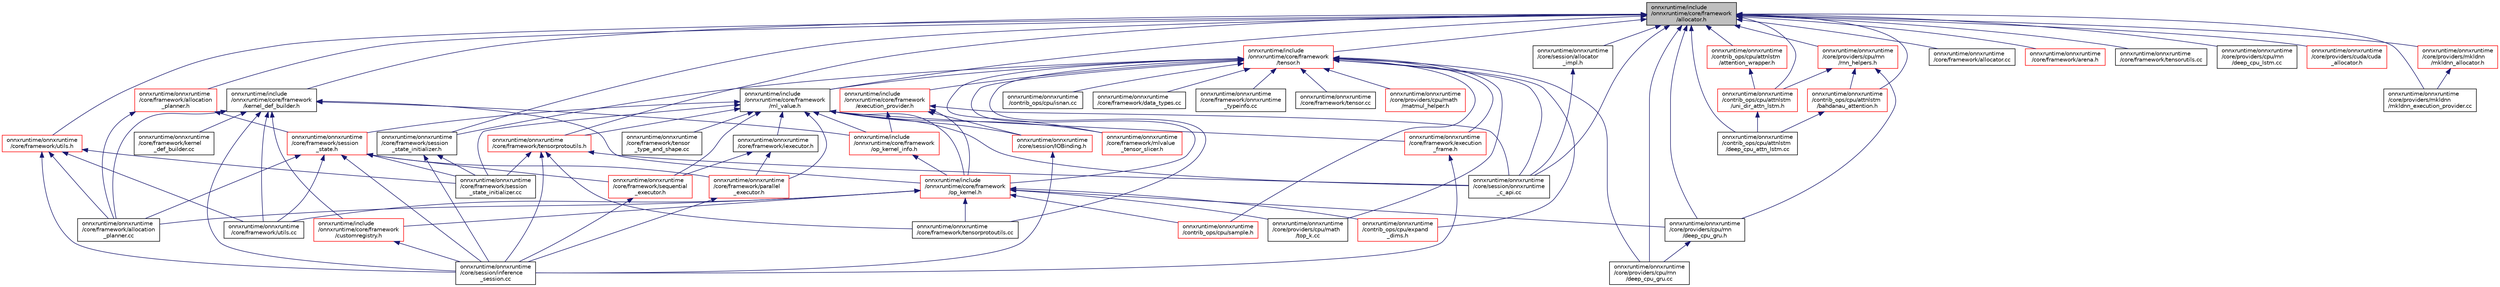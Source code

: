 digraph "onnxruntime/include/onnxruntime/core/framework/allocator.h"
{
  edge [fontname="Helvetica",fontsize="10",labelfontname="Helvetica",labelfontsize="10"];
  node [fontname="Helvetica",fontsize="10",shape=record];
  Node31 [label="onnxruntime/include\l/onnxruntime/core/framework\l/allocator.h",height=0.2,width=0.4,color="black", fillcolor="grey75", style="filled", fontcolor="black"];
  Node31 -> Node32 [dir="back",color="midnightblue",fontsize="10",style="solid",fontname="Helvetica"];
  Node32 [label="onnxruntime/include\l/onnxruntime/core/framework\l/kernel_def_builder.h",height=0.2,width=0.4,color="black", fillcolor="white", style="filled",URL="$kernel__def__builder_8h.html"];
  Node32 -> Node33 [dir="back",color="midnightblue",fontsize="10",style="solid",fontname="Helvetica"];
  Node33 [label="onnxruntime/include\l/onnxruntime/core/framework\l/customregistry.h",height=0.2,width=0.4,color="red", fillcolor="white", style="filled",URL="$customregistry_8h.html"];
  Node33 -> Node38 [dir="back",color="midnightblue",fontsize="10",style="solid",fontname="Helvetica"];
  Node38 [label="onnxruntime/onnxruntime\l/core/session/inference\l_session.cc",height=0.2,width=0.4,color="black", fillcolor="white", style="filled",URL="$inference__session_8cc.html"];
  Node32 -> Node39 [dir="back",color="midnightblue",fontsize="10",style="solid",fontname="Helvetica"];
  Node39 [label="onnxruntime/include\l/onnxruntime/core/framework\l/op_kernel.h",height=0.2,width=0.4,color="red", fillcolor="white", style="filled",URL="$op__kernel_8h.html"];
  Node39 -> Node33 [dir="back",color="midnightblue",fontsize="10",style="solid",fontname="Helvetica"];
  Node39 -> Node53 [dir="back",color="midnightblue",fontsize="10",style="solid",fontname="Helvetica"];
  Node53 [label="onnxruntime/onnxruntime\l/contrib_ops/cpu/expand\l_dims.h",height=0.2,width=0.4,color="red", fillcolor="white", style="filled",URL="$expand__dims_8h.html"];
  Node39 -> Node55 [dir="back",color="midnightblue",fontsize="10",style="solid",fontname="Helvetica"];
  Node55 [label="onnxruntime/onnxruntime\l/contrib_ops/cpu/sample.h",height=0.2,width=0.4,color="red", fillcolor="white", style="filled",URL="$sample_8h.html"];
  Node39 -> Node64 [dir="back",color="midnightblue",fontsize="10",style="solid",fontname="Helvetica"];
  Node64 [label="onnxruntime/onnxruntime\l/core/framework/allocation\l_planner.cc",height=0.2,width=0.4,color="black", fillcolor="white", style="filled",URL="$allocation__planner_8cc.html"];
  Node39 -> Node82 [dir="back",color="midnightblue",fontsize="10",style="solid",fontname="Helvetica"];
  Node82 [label="onnxruntime/onnxruntime\l/core/framework/tensorprotoutils.cc",height=0.2,width=0.4,color="black", fillcolor="white", style="filled",URL="$tensorprotoutils_8cc.html"];
  Node39 -> Node85 [dir="back",color="midnightblue",fontsize="10",style="solid",fontname="Helvetica"];
  Node85 [label="onnxruntime/onnxruntime\l/core/framework/utils.cc",height=0.2,width=0.4,color="black", fillcolor="white", style="filled",URL="$utils_8cc.html"];
  Node39 -> Node109 [dir="back",color="midnightblue",fontsize="10",style="solid",fontname="Helvetica"];
  Node109 [label="onnxruntime/onnxruntime\l/core/providers/cpu/math\l/top_k.cc",height=0.2,width=0.4,color="black", fillcolor="white", style="filled",URL="$top__k_8cc.html"];
  Node39 -> Node185 [dir="back",color="midnightblue",fontsize="10",style="solid",fontname="Helvetica"];
  Node185 [label="onnxruntime/onnxruntime\l/core/providers/cpu/rnn\l/deep_cpu_gru.h",height=0.2,width=0.4,color="black", fillcolor="white", style="filled",URL="$deep__cpu__gru_8h.html"];
  Node185 -> Node186 [dir="back",color="midnightblue",fontsize="10",style="solid",fontname="Helvetica"];
  Node186 [label="onnxruntime/onnxruntime\l/core/providers/cpu/rnn\l/deep_cpu_gru.cc",height=0.2,width=0.4,color="black", fillcolor="white", style="filled",URL="$deep__cpu__gru_8cc.html"];
  Node32 -> Node301 [dir="back",color="midnightblue",fontsize="10",style="solid",fontname="Helvetica"];
  Node301 [label="onnxruntime/include\l/onnxruntime/core/framework\l/op_kernel_info.h",height=0.2,width=0.4,color="red", fillcolor="white", style="filled",URL="$op__kernel__info_8h.html"];
  Node301 -> Node39 [dir="back",color="midnightblue",fontsize="10",style="solid",fontname="Helvetica"];
  Node32 -> Node64 [dir="back",color="midnightblue",fontsize="10",style="solid",fontname="Helvetica"];
  Node32 -> Node302 [dir="back",color="midnightblue",fontsize="10",style="solid",fontname="Helvetica"];
  Node302 [label="onnxruntime/onnxruntime\l/core/framework/kernel\l_def_builder.cc",height=0.2,width=0.4,color="black", fillcolor="white", style="filled",URL="$kernel__def__builder_8cc.html"];
  Node32 -> Node85 [dir="back",color="midnightblue",fontsize="10",style="solid",fontname="Helvetica"];
  Node32 -> Node38 [dir="back",color="midnightblue",fontsize="10",style="solid",fontname="Helvetica"];
  Node31 -> Node303 [dir="back",color="midnightblue",fontsize="10",style="solid",fontname="Helvetica"];
  Node303 [label="onnxruntime/include\l/onnxruntime/core/framework\l/ml_value.h",height=0.2,width=0.4,color="black", fillcolor="white", style="filled",URL="$ml__value_8h.html"];
  Node303 -> Node39 [dir="back",color="midnightblue",fontsize="10",style="solid",fontname="Helvetica"];
  Node303 -> Node301 [dir="back",color="midnightblue",fontsize="10",style="solid",fontname="Helvetica"];
  Node303 -> Node304 [dir="back",color="midnightblue",fontsize="10",style="solid",fontname="Helvetica"];
  Node304 [label="onnxruntime/onnxruntime\l/core/framework/execution\l_frame.h",height=0.2,width=0.4,color="red", fillcolor="white", style="filled",URL="$execution__frame_8h.html"];
  Node304 -> Node38 [dir="back",color="midnightblue",fontsize="10",style="solid",fontname="Helvetica"];
  Node303 -> Node305 [dir="back",color="midnightblue",fontsize="10",style="solid",fontname="Helvetica"];
  Node305 [label="onnxruntime/onnxruntime\l/core/framework/iexecutor.h",height=0.2,width=0.4,color="black", fillcolor="white", style="filled",URL="$iexecutor_8h.html"];
  Node305 -> Node306 [dir="back",color="midnightblue",fontsize="10",style="solid",fontname="Helvetica"];
  Node306 [label="onnxruntime/onnxruntime\l/core/framework/parallel\l_executor.h",height=0.2,width=0.4,color="red", fillcolor="white", style="filled",URL="$parallel__executor_8h.html"];
  Node306 -> Node38 [dir="back",color="midnightblue",fontsize="10",style="solid",fontname="Helvetica"];
  Node305 -> Node307 [dir="back",color="midnightblue",fontsize="10",style="solid",fontname="Helvetica"];
  Node307 [label="onnxruntime/onnxruntime\l/core/framework/sequential\l_executor.h",height=0.2,width=0.4,color="red", fillcolor="white", style="filled",URL="$sequential__executor_8h.html"];
  Node307 -> Node38 [dir="back",color="midnightblue",fontsize="10",style="solid",fontname="Helvetica"];
  Node303 -> Node308 [dir="back",color="midnightblue",fontsize="10",style="solid",fontname="Helvetica"];
  Node308 [label="onnxruntime/onnxruntime\l/core/framework/mlvalue\l_tensor_slicer.h",height=0.2,width=0.4,color="red", fillcolor="white", style="filled",URL="$mlvalue__tensor__slicer_8h.html"];
  Node303 -> Node306 [dir="back",color="midnightblue",fontsize="10",style="solid",fontname="Helvetica"];
  Node303 -> Node307 [dir="back",color="midnightblue",fontsize="10",style="solid",fontname="Helvetica"];
  Node303 -> Node310 [dir="back",color="midnightblue",fontsize="10",style="solid",fontname="Helvetica"];
  Node310 [label="onnxruntime/onnxruntime\l/core/framework/session\l_state.h",height=0.2,width=0.4,color="red", fillcolor="white", style="filled",URL="$session__state_8h.html"];
  Node310 -> Node64 [dir="back",color="midnightblue",fontsize="10",style="solid",fontname="Helvetica"];
  Node310 -> Node306 [dir="back",color="midnightblue",fontsize="10",style="solid",fontname="Helvetica"];
  Node310 -> Node307 [dir="back",color="midnightblue",fontsize="10",style="solid",fontname="Helvetica"];
  Node310 -> Node67 [dir="back",color="midnightblue",fontsize="10",style="solid",fontname="Helvetica"];
  Node67 [label="onnxruntime/onnxruntime\l/core/framework/session\l_state_initializer.cc",height=0.2,width=0.4,color="black", fillcolor="white", style="filled",URL="$session__state__initializer_8cc.html"];
  Node310 -> Node85 [dir="back",color="midnightblue",fontsize="10",style="solid",fontname="Helvetica"];
  Node310 -> Node38 [dir="back",color="midnightblue",fontsize="10",style="solid",fontname="Helvetica"];
  Node303 -> Node67 [dir="back",color="midnightblue",fontsize="10",style="solid",fontname="Helvetica"];
  Node303 -> Node311 [dir="back",color="midnightblue",fontsize="10",style="solid",fontname="Helvetica"];
  Node311 [label="onnxruntime/onnxruntime\l/core/framework/tensor\l_type_and_shape.cc",height=0.2,width=0.4,color="black", fillcolor="white", style="filled",URL="$tensor__type__and__shape_8cc.html"];
  Node303 -> Node312 [dir="back",color="midnightblue",fontsize="10",style="solid",fontname="Helvetica"];
  Node312 [label="onnxruntime/onnxruntime\l/core/framework/tensorprotoutils.h",height=0.2,width=0.4,color="red", fillcolor="white", style="filled",URL="$tensorprotoutils_8h.html"];
  Node312 -> Node67 [dir="back",color="midnightblue",fontsize="10",style="solid",fontname="Helvetica"];
  Node312 -> Node82 [dir="back",color="midnightblue",fontsize="10",style="solid",fontname="Helvetica"];
  Node312 -> Node38 [dir="back",color="midnightblue",fontsize="10",style="solid",fontname="Helvetica"];
  Node312 -> Node313 [dir="back",color="midnightblue",fontsize="10",style="solid",fontname="Helvetica"];
  Node313 [label="onnxruntime/onnxruntime\l/core/session/onnxruntime\l_c_api.cc",height=0.2,width=0.4,color="black", fillcolor="white", style="filled",URL="$onnxruntime__c__api_8cc.html"];
  Node303 -> Node314 [dir="back",color="midnightblue",fontsize="10",style="solid",fontname="Helvetica"];
  Node314 [label="onnxruntime/onnxruntime\l/core/session/IOBinding.h",height=0.2,width=0.4,color="red", fillcolor="white", style="filled",URL="$IOBinding_8h.html"];
  Node314 -> Node38 [dir="back",color="midnightblue",fontsize="10",style="solid",fontname="Helvetica"];
  Node303 -> Node313 [dir="back",color="midnightblue",fontsize="10",style="solid",fontname="Helvetica"];
  Node31 -> Node315 [dir="back",color="midnightblue",fontsize="10",style="solid",fontname="Helvetica"];
  Node315 [label="onnxruntime/include\l/onnxruntime/core/framework\l/tensor.h",height=0.2,width=0.4,color="red", fillcolor="white", style="filled",URL="$tensor_8h.html"];
  Node315 -> Node316 [dir="back",color="midnightblue",fontsize="10",style="solid",fontname="Helvetica"];
  Node316 [label="onnxruntime/include\l/onnxruntime/core/framework\l/execution_provider.h",height=0.2,width=0.4,color="red", fillcolor="white", style="filled",URL="$execution__provider_8h.html"];
  Node316 -> Node39 [dir="back",color="midnightblue",fontsize="10",style="solid",fontname="Helvetica"];
  Node316 -> Node301 [dir="back",color="midnightblue",fontsize="10",style="solid",fontname="Helvetica"];
  Node316 -> Node314 [dir="back",color="midnightblue",fontsize="10",style="solid",fontname="Helvetica"];
  Node316 -> Node313 [dir="back",color="midnightblue",fontsize="10",style="solid",fontname="Helvetica"];
  Node315 -> Node303 [dir="back",color="midnightblue",fontsize="10",style="solid",fontname="Helvetica"];
  Node315 -> Node39 [dir="back",color="midnightblue",fontsize="10",style="solid",fontname="Helvetica"];
  Node315 -> Node53 [dir="back",color="midnightblue",fontsize="10",style="solid",fontname="Helvetica"];
  Node315 -> Node55 [dir="back",color="midnightblue",fontsize="10",style="solid",fontname="Helvetica"];
  Node315 -> Node58 [dir="back",color="midnightblue",fontsize="10",style="solid",fontname="Helvetica"];
  Node58 [label="onnxruntime/onnxruntime\l/contrib_ops/cpu/isnan.cc",height=0.2,width=0.4,color="black", fillcolor="white", style="filled",URL="$isnan_8cc.html"];
  Node315 -> Node326 [dir="back",color="midnightblue",fontsize="10",style="solid",fontname="Helvetica"];
  Node326 [label="onnxruntime/onnxruntime\l/core/framework/data_types.cc",height=0.2,width=0.4,color="black", fillcolor="white", style="filled",URL="$data__types_8cc.html"];
  Node315 -> Node304 [dir="back",color="midnightblue",fontsize="10",style="solid",fontname="Helvetica"];
  Node315 -> Node308 [dir="back",color="midnightblue",fontsize="10",style="solid",fontname="Helvetica"];
  Node315 -> Node327 [dir="back",color="midnightblue",fontsize="10",style="solid",fontname="Helvetica"];
  Node327 [label="onnxruntime/onnxruntime\l/core/framework/onnxruntime\l_typeinfo.cc",height=0.2,width=0.4,color="black", fillcolor="white", style="filled",URL="$onnxruntime__typeinfo_8cc.html"];
  Node315 -> Node328 [dir="back",color="midnightblue",fontsize="10",style="solid",fontname="Helvetica"];
  Node328 [label="onnxruntime/onnxruntime\l/core/framework/session\l_state_initializer.h",height=0.2,width=0.4,color="black", fillcolor="white", style="filled",URL="$session__state__initializer_8h.html"];
  Node328 -> Node67 [dir="back",color="midnightblue",fontsize="10",style="solid",fontname="Helvetica"];
  Node328 -> Node38 [dir="back",color="midnightblue",fontsize="10",style="solid",fontname="Helvetica"];
  Node315 -> Node329 [dir="back",color="midnightblue",fontsize="10",style="solid",fontname="Helvetica"];
  Node329 [label="onnxruntime/onnxruntime\l/core/framework/tensor.cc",height=0.2,width=0.4,color="black", fillcolor="white", style="filled",URL="$tensor_8cc.html"];
  Node315 -> Node82 [dir="back",color="midnightblue",fontsize="10",style="solid",fontname="Helvetica"];
  Node315 -> Node330 [dir="back",color="midnightblue",fontsize="10",style="solid",fontname="Helvetica"];
  Node330 [label="onnxruntime/onnxruntime\l/core/providers/cpu/math\l/matmul_helper.h",height=0.2,width=0.4,color="red", fillcolor="white", style="filled",URL="$matmul__helper_8h.html"];
  Node315 -> Node109 [dir="back",color="midnightblue",fontsize="10",style="solid",fontname="Helvetica"];
  Node315 -> Node186 [dir="back",color="midnightblue",fontsize="10",style="solid",fontname="Helvetica"];
  Node315 -> Node313 [dir="back",color="midnightblue",fontsize="10",style="solid",fontname="Helvetica"];
  Node31 -> Node342 [dir="back",color="midnightblue",fontsize="10",style="solid",fontname="Helvetica"];
  Node342 [label="onnxruntime/onnxruntime\l/contrib_ops/cpu/attnlstm\l/attention_wrapper.h",height=0.2,width=0.4,color="red", fillcolor="white", style="filled",URL="$attention__wrapper_8h.html"];
  Node342 -> Node340 [dir="back",color="midnightblue",fontsize="10",style="solid",fontname="Helvetica"];
  Node340 [label="onnxruntime/onnxruntime\l/contrib_ops/cpu/attnlstm\l/uni_dir_attn_lstm.h",height=0.2,width=0.4,color="red", fillcolor="white", style="filled",URL="$uni__dir__attn__lstm_8h.html"];
  Node340 -> Node52 [dir="back",color="midnightblue",fontsize="10",style="solid",fontname="Helvetica"];
  Node52 [label="onnxruntime/onnxruntime\l/contrib_ops/cpu/attnlstm\l/deep_cpu_attn_lstm.cc",height=0.2,width=0.4,color="black", fillcolor="white", style="filled",URL="$deep__cpu__attn__lstm_8cc.html"];
  Node31 -> Node338 [dir="back",color="midnightblue",fontsize="10",style="solid",fontname="Helvetica"];
  Node338 [label="onnxruntime/onnxruntime\l/contrib_ops/cpu/attnlstm\l/bahdanau_attention.h",height=0.2,width=0.4,color="red", fillcolor="white", style="filled",URL="$bahdanau__attention_8h.html"];
  Node338 -> Node52 [dir="back",color="midnightblue",fontsize="10",style="solid",fontname="Helvetica"];
  Node31 -> Node340 [dir="back",color="midnightblue",fontsize="10",style="solid",fontname="Helvetica"];
  Node31 -> Node52 [dir="back",color="midnightblue",fontsize="10",style="solid",fontname="Helvetica"];
  Node31 -> Node343 [dir="back",color="midnightblue",fontsize="10",style="solid",fontname="Helvetica"];
  Node343 [label="onnxruntime/onnxruntime\l/core/framework/allocation\l_planner.h",height=0.2,width=0.4,color="red", fillcolor="white", style="filled",URL="$allocation__planner_8h.html"];
  Node343 -> Node64 [dir="back",color="midnightblue",fontsize="10",style="solid",fontname="Helvetica"];
  Node343 -> Node310 [dir="back",color="midnightblue",fontsize="10",style="solid",fontname="Helvetica"];
  Node31 -> Node348 [dir="back",color="midnightblue",fontsize="10",style="solid",fontname="Helvetica"];
  Node348 [label="onnxruntime/onnxruntime\l/core/framework/allocator.cc",height=0.2,width=0.4,color="black", fillcolor="white", style="filled",URL="$allocator_8cc.html"];
  Node31 -> Node349 [dir="back",color="midnightblue",fontsize="10",style="solid",fontname="Helvetica"];
  Node349 [label="onnxruntime/onnxruntime\l/core/framework/arena.h",height=0.2,width=0.4,color="red", fillcolor="white", style="filled",URL="$arena_8h.html"];
  Node31 -> Node328 [dir="back",color="midnightblue",fontsize="10",style="solid",fontname="Helvetica"];
  Node31 -> Node312 [dir="back",color="midnightblue",fontsize="10",style="solid",fontname="Helvetica"];
  Node31 -> Node355 [dir="back",color="midnightblue",fontsize="10",style="solid",fontname="Helvetica"];
  Node355 [label="onnxruntime/onnxruntime\l/core/framework/tensorutils.cc",height=0.2,width=0.4,color="black", fillcolor="white", style="filled",URL="$tensorutils_8cc.html"];
  Node31 -> Node356 [dir="back",color="midnightblue",fontsize="10",style="solid",fontname="Helvetica"];
  Node356 [label="onnxruntime/onnxruntime\l/core/framework/utils.h",height=0.2,width=0.4,color="red", fillcolor="white", style="filled",URL="$framework_2utils_8h.html"];
  Node356 -> Node64 [dir="back",color="midnightblue",fontsize="10",style="solid",fontname="Helvetica"];
  Node356 -> Node67 [dir="back",color="midnightblue",fontsize="10",style="solid",fontname="Helvetica"];
  Node356 -> Node85 [dir="back",color="midnightblue",fontsize="10",style="solid",fontname="Helvetica"];
  Node356 -> Node38 [dir="back",color="midnightblue",fontsize="10",style="solid",fontname="Helvetica"];
  Node31 -> Node186 [dir="back",color="midnightblue",fontsize="10",style="solid",fontname="Helvetica"];
  Node31 -> Node185 [dir="back",color="midnightblue",fontsize="10",style="solid",fontname="Helvetica"];
  Node31 -> Node188 [dir="back",color="midnightblue",fontsize="10",style="solid",fontname="Helvetica"];
  Node188 [label="onnxruntime/onnxruntime\l/core/providers/cpu/rnn\l/deep_cpu_lstm.cc",height=0.2,width=0.4,color="black", fillcolor="white", style="filled",URL="$deep__cpu__lstm_8cc.html"];
  Node31 -> Node336 [dir="back",color="midnightblue",fontsize="10",style="solid",fontname="Helvetica"];
  Node336 [label="onnxruntime/onnxruntime\l/core/providers/cpu/rnn\l/rnn_helpers.h",height=0.2,width=0.4,color="red", fillcolor="white", style="filled",URL="$rnn__helpers_8h.html"];
  Node336 -> Node338 [dir="back",color="midnightblue",fontsize="10",style="solid",fontname="Helvetica"];
  Node336 -> Node340 [dir="back",color="midnightblue",fontsize="10",style="solid",fontname="Helvetica"];
  Node336 -> Node185 [dir="back",color="midnightblue",fontsize="10",style="solid",fontname="Helvetica"];
  Node31 -> Node357 [dir="back",color="midnightblue",fontsize="10",style="solid",fontname="Helvetica"];
  Node357 [label="onnxruntime/onnxruntime\l/core/providers/cuda/cuda\l_allocator.h",height=0.2,width=0.4,color="red", fillcolor="white", style="filled",URL="$cuda__allocator_8h.html"];
  Node31 -> Node358 [dir="back",color="midnightblue",fontsize="10",style="solid",fontname="Helvetica"];
  Node358 [label="onnxruntime/onnxruntime\l/core/providers/mkldnn\l/mkldnn_allocator.h",height=0.2,width=0.4,color="red", fillcolor="white", style="filled",URL="$mkldnn__allocator_8h.html"];
  Node358 -> Node50 [dir="back",color="midnightblue",fontsize="10",style="solid",fontname="Helvetica"];
  Node50 [label="onnxruntime/onnxruntime\l/core/providers/mkldnn\l/mkldnn_execution_provider.cc",height=0.2,width=0.4,color="black", fillcolor="white", style="filled",URL="$mkldnn__execution__provider_8cc.html"];
  Node31 -> Node50 [dir="back",color="midnightblue",fontsize="10",style="solid",fontname="Helvetica"];
  Node31 -> Node359 [dir="back",color="midnightblue",fontsize="10",style="solid",fontname="Helvetica"];
  Node359 [label="onnxruntime/onnxruntime\l/core/session/allocator\l_impl.h",height=0.2,width=0.4,color="black", fillcolor="white", style="filled",URL="$allocator__impl_8h.html"];
  Node359 -> Node313 [dir="back",color="midnightblue",fontsize="10",style="solid",fontname="Helvetica"];
  Node31 -> Node313 [dir="back",color="midnightblue",fontsize="10",style="solid",fontname="Helvetica"];
}
